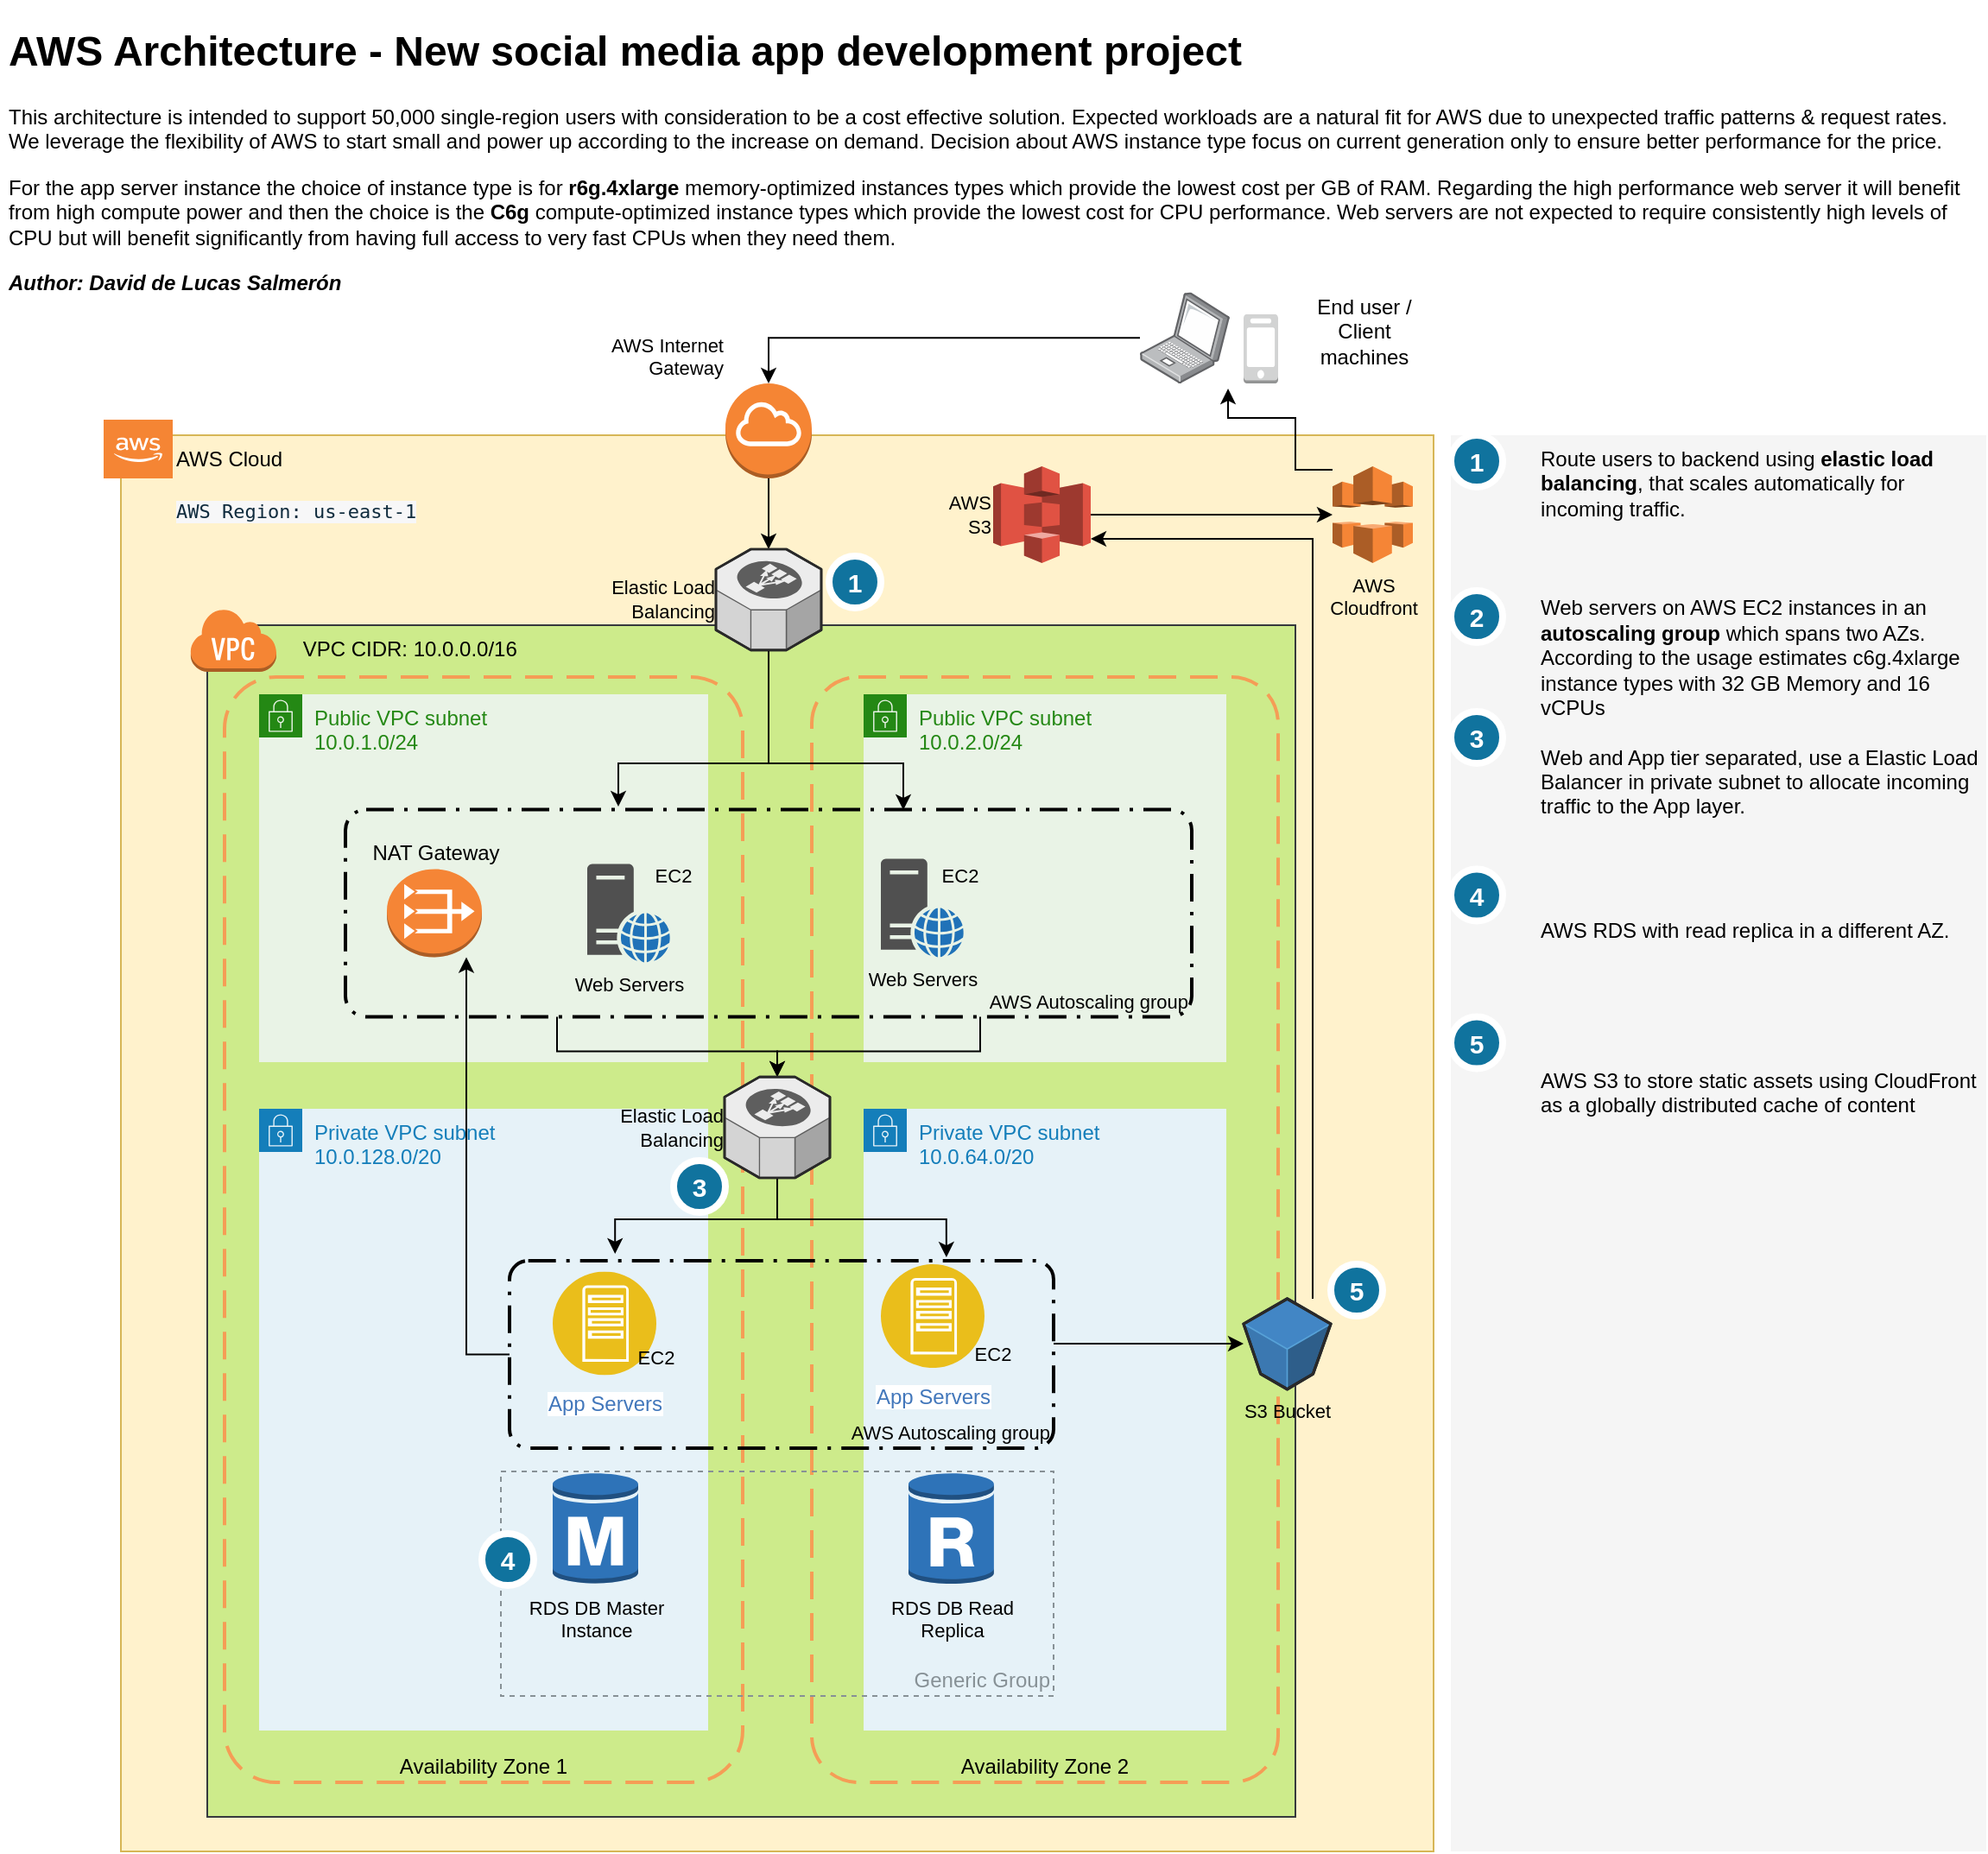 <mxfile version="13.2.2" type="device" pages="3"><diagram id="McDOz9W4WF2CEw2Dvn7D" name="Udacity_Diagram_1"><mxGraphModel dx="1369" dy="881" grid="1" gridSize="10" guides="1" tooltips="1" connect="1" arrows="1" fold="1" page="1" pageScale="1" pageWidth="1169" pageHeight="1654" math="0" shadow="0"><root><mxCell id="0"/><mxCell id="1" parent="0"/><mxCell id="A8CVMTYC7VUKGbAxHwlT-1" value="AWS Cloud" style="outlineConnect=0;html=1;whiteSpace=wrap;fontSize=12;fontStyle=0;shape=mxgraph.aws4.group;grIcon=mxgraph.aws4.group_aws_cloud;strokeColor=#d6b656;fillColor=#fff2cc;verticalAlign=top;align=left;spacingLeft=30;dashed=0;" parent="1" vertex="1"><mxGeometry x="80" y="252" width="760" height="820" as="geometry"/></mxCell><mxCell id="Zefzm6IZTxNrHJh86IX8-1" value="&amp;nbsp; &amp;nbsp; &amp;nbsp; &amp;nbsp;VPC CIDR: 10.0.0.0/16" style="outlineConnect=0;html=1;whiteSpace=wrap;fontSize=12;fontStyle=0;shape=mxgraph.aws4.group;grIcon=mxgraph.aws4.group_vpc;strokeColor=#36393d;fillColor=#cdeb8b;verticalAlign=top;align=left;spacingLeft=30;dashed=0;" parent="1" vertex="1"><mxGeometry x="130" y="362" width="630" height="690" as="geometry"/></mxCell><mxCell id="epzeTMdgVQG5rQEZ-vYI-1" value="Availability Zone 2" style="rounded=1;arcSize=10;dashed=1;strokeColor=#F59D56;fillColor=none;gradientColor=none;dashPattern=8 4;strokeWidth=2;fontColor=#000000;verticalAlign=bottom;align=center;" parent="1" vertex="1"><mxGeometry x="480" y="392" width="270" height="640" as="geometry"/></mxCell><mxCell id="NTdMYg6DqVKBEiWZkktg-1" value="Availability Zone 1" style="rounded=1;arcSize=10;dashed=1;strokeColor=#F59D56;fillColor=none;gradientColor=none;dashPattern=8 4;strokeWidth=2;fontColor=#000000;verticalAlign=bottom;align=center;" parent="1" vertex="1"><mxGeometry x="140" y="392" width="300" height="640" as="geometry"/></mxCell><mxCell id="cdprHV1nbsTUeTBSzKlD-3" value="Private VPC&amp;nbsp;subnet&lt;br&gt;10.0.64.0/20" style="points=[[0,0],[0.25,0],[0.5,0],[0.75,0],[1,0],[1,0.25],[1,0.5],[1,0.75],[1,1],[0.75,1],[0.5,1],[0.25,1],[0,1],[0,0.75],[0,0.5],[0,0.25]];outlineConnect=0;gradientColor=none;html=1;whiteSpace=wrap;fontSize=12;fontStyle=0;shape=mxgraph.aws4.group;grIcon=mxgraph.aws4.group_security_group;grStroke=0;strokeColor=#147EBA;fillColor=#E6F2F8;verticalAlign=top;align=left;spacingLeft=30;fontColor=#147EBA;dashed=0;" parent="1" vertex="1"><mxGeometry x="510" y="642" width="210" height="360" as="geometry"/></mxCell><mxCell id="cdprHV1nbsTUeTBSzKlD-2" value="Private VPC&amp;nbsp;subnet&lt;br&gt;10.0.128.0/20" style="points=[[0,0],[0.25,0],[0.5,0],[0.75,0],[1,0],[1,0.25],[1,0.5],[1,0.75],[1,1],[0.75,1],[0.5,1],[0.25,1],[0,1],[0,0.75],[0,0.5],[0,0.25]];outlineConnect=0;gradientColor=none;html=1;whiteSpace=wrap;fontSize=12;fontStyle=0;shape=mxgraph.aws4.group;grIcon=mxgraph.aws4.group_security_group;grStroke=0;strokeColor=#147EBA;fillColor=#E6F2F8;verticalAlign=top;align=left;spacingLeft=30;fontColor=#147EBA;dashed=0;" parent="1" vertex="1"><mxGeometry x="160" y="642" width="260" height="360" as="geometry"/></mxCell><mxCell id="XdWFsrcNW8t2DL02BhgS-1" style="edgeStyle=orthogonalEdgeStyle;rounded=0;orthogonalLoop=1;jettySize=auto;html=1;fontSize=11;" parent="1" source="gcy_pPSBwKrR6Ofx5eui-27" target="gcy_pPSBwKrR6Ofx5eui-3" edge="1"><mxGeometry relative="1" as="geometry"><Array as="points"><mxPoint x="650" y="778"/><mxPoint x="650" y="778"/></Array></mxGeometry></mxCell><mxCell id="gcy_pPSBwKrR6Ofx5eui-27" value="AWS Autoscaling group" style="rounded=1;arcSize=10;dashed=1;fillColor=none;gradientColor=none;dashPattern=8 3 1 3;strokeWidth=2;fontSize=11;labelPosition=center;verticalLabelPosition=middle;align=right;verticalAlign=bottom;" parent="1" vertex="1"><mxGeometry x="305" y="730" width="315" height="108.5" as="geometry"/></mxCell><mxCell id="cdprHV1nbsTUeTBSzKlD-1" value="Public VPC subnet &lt;br&gt;10.0.1.0/24" style="points=[[0,0],[0.25,0],[0.5,0],[0.75,0],[1,0],[1,0.25],[1,0.5],[1,0.75],[1,1],[0.75,1],[0.5,1],[0.25,1],[0,1],[0,0.75],[0,0.5],[0,0.25]];outlineConnect=0;gradientColor=none;html=1;whiteSpace=wrap;fontSize=12;fontStyle=0;shape=mxgraph.aws4.group;grIcon=mxgraph.aws4.group_security_group;grStroke=0;strokeColor=#248814;fillColor=#E9F3E6;verticalAlign=top;align=left;spacingLeft=30;fontColor=#248814;dashed=0;" parent="1" vertex="1"><mxGeometry x="160" y="402" width="260" height="213" as="geometry"/></mxCell><mxCell id="cdprHV1nbsTUeTBSzKlD-4" value="Public VPC subnet&lt;br&gt;10.0.2.0/24" style="points=[[0,0],[0.25,0],[0.5,0],[0.75,0],[1,0],[1,0.25],[1,0.5],[1,0.75],[1,1],[0.75,1],[0.5,1],[0.25,1],[0,1],[0,0.75],[0,0.5],[0,0.25]];outlineConnect=0;gradientColor=none;html=1;whiteSpace=wrap;fontSize=12;fontStyle=0;shape=mxgraph.aws4.group;grIcon=mxgraph.aws4.group_security_group;grStroke=0;strokeColor=#248814;fillColor=#E9F3E6;verticalAlign=top;align=left;spacingLeft=30;fontColor=#248814;dashed=0;" parent="1" vertex="1"><mxGeometry x="510" y="402" width="210" height="213" as="geometry"/></mxCell><mxCell id="gcy_pPSBwKrR6Ofx5eui-44" style="edgeStyle=orthogonalEdgeStyle;rounded=0;orthogonalLoop=1;jettySize=auto;html=1;exitX=0.25;exitY=1;exitDx=0;exitDy=0;fontSize=11;" parent="1" source="gcy_pPSBwKrR6Ofx5eui-17" target="gcy_pPSBwKrR6Ofx5eui-38" edge="1"><mxGeometry relative="1" as="geometry"/></mxCell><mxCell id="gcy_pPSBwKrR6Ofx5eui-45" style="edgeStyle=orthogonalEdgeStyle;rounded=0;orthogonalLoop=1;jettySize=auto;html=1;exitX=0.75;exitY=1;exitDx=0;exitDy=0;fontSize=11;" parent="1" source="gcy_pPSBwKrR6Ofx5eui-17" target="gcy_pPSBwKrR6Ofx5eui-38" edge="1"><mxGeometry relative="1" as="geometry"/></mxCell><mxCell id="gcy_pPSBwKrR6Ofx5eui-17" value="AWS Autoscaling group" style="rounded=1;arcSize=10;dashed=1;fillColor=none;gradientColor=none;dashPattern=8 3 1 3;strokeWidth=2;fontSize=11;labelPosition=center;verticalLabelPosition=middle;align=right;verticalAlign=bottom;" parent="1" vertex="1"><mxGeometry x="210" y="468.75" width="490" height="120" as="geometry"/></mxCell><mxCell id="Zefzm6IZTxNrHJh86IX8-6" value="" style="rounded=0;whiteSpace=wrap;html=1;align=left;fillColor=#f5f5f5;strokeColor=none;fontColor=#333333;" parent="1" vertex="1"><mxGeometry x="850" y="252" width="310" height="820" as="geometry"/></mxCell><mxCell id="Zefzm6IZTxNrHJh86IX8-4" value="&lt;h1&gt;AWS Architecture - New social media app development project&lt;/h1&gt;&lt;p&gt;This architecture is intended to support 50,000 single-region users with consideration to be a cost effective solution. Expected workloads are a natural fit for AWS due to unexpected traffic patterns &amp;amp; request rates. We leverage the flexibility of AWS to start small and power up according to the increase on demand. Decision about AWS instance type focus on current generation only to ensure better performance for the price.&lt;/p&gt;&lt;p&gt;For the app server instance the choice of instance type is for &lt;b&gt;r6g.4xlarge&lt;/b&gt; memory-optimized instances types which provide the lowest cost per GB of RAM. Regarding the high performance web server it will benefit from high compute power and then the choice is the &lt;b&gt;C6g&lt;/b&gt; compute-optimized instance types which provide the lowest cost for CPU performance. Web servers are not expected to require consistently high levels of CPU but will&amp;nbsp;benefit significantly from having full access to very fast CPUs when they need them.&lt;/p&gt;&lt;p&gt;&lt;b&gt;&lt;i&gt;Author: David de Lucas Salmerón&lt;/i&gt;&lt;/b&gt;&lt;br&gt;&lt;/p&gt;&lt;p&gt;&lt;br&gt;&lt;/p&gt;" style="text;html=1;strokeColor=none;fillColor=none;spacing=5;spacingTop=-20;whiteSpace=wrap;overflow=hidden;rounded=0;" parent="1" vertex="1"><mxGeometry x="10" y="10" width="1150" height="170" as="geometry"/></mxCell><mxCell id="Zefzm6IZTxNrHJh86IX8-5" value="Route users to backend using &lt;b&gt;elastic load balancing&lt;/b&gt;, that scales automatically for incoming traffic.&lt;b&gt;&amp;nbsp;&lt;/b&gt;&lt;br&gt;&lt;br&gt;&lt;br&gt;&lt;br&gt;Web servers on AWS EC2 instances in an &lt;b&gt;autoscaling group &lt;/b&gt;which spans two AZs. According to the usage estimates&amp;nbsp;c6g.4xlarge instance types with 32 GB Memory and 16 vCPUs&amp;nbsp;&lt;b&gt;&amp;nbsp;&lt;br&gt;&lt;br&gt;&lt;/b&gt;Web and App tier separated, use a Elastic Load Balancer in private subnet to allocate incoming traffic to the App layer.&lt;br&gt;&lt;br&gt;&lt;br&gt;&lt;br&gt;&lt;br&gt;AWS RDS with read replica in a different AZ.&amp;nbsp;&lt;br&gt;&lt;br&gt;&lt;br&gt;&lt;br&gt;&lt;br&gt;&lt;br&gt;AWS S3 to store static assets using CloudFront as a globally distributed cache of content" style="text;html=1;strokeColor=none;fillColor=none;align=left;verticalAlign=top;whiteSpace=wrap;rounded=0;" parent="1" vertex="1"><mxGeometry x="900" y="252" width="260" height="820" as="geometry"/></mxCell><mxCell id="Zefzm6IZTxNrHJh86IX8-8" value="1" style="shape=ellipse;perimeter=ellipsePerimeter;fontSize=15;fontStyle=1;shadow=0;strokeColor=#ffffff;fillColor=#10739E;strokeWidth=4;fontColor=#ffffff;align=center;verticalAlign=top;" parent="1" vertex="1"><mxGeometry x="850" y="252" width="30" height="30" as="geometry"/></mxCell><mxCell id="aLwPi27Mg2yZu76CmqRt-5" style="edgeStyle=orthogonalEdgeStyle;rounded=0;orthogonalLoop=1;jettySize=auto;html=1;entryX=0.5;entryY=0;entryDx=0;entryDy=0;entryPerimeter=0;fontSize=11;" parent="1" source="A8CVMTYC7VUKGbAxHwlT-3" target="aLwPi27Mg2yZu76CmqRt-4" edge="1"><mxGeometry relative="1" as="geometry"/></mxCell><mxCell id="A8CVMTYC7VUKGbAxHwlT-3" value="" style="points=[];aspect=fixed;html=1;align=center;shadow=0;dashed=0;image;image=img/lib/allied_telesis/computer_and_terminals/Laptop.svg;" parent="1" vertex="1"><mxGeometry x="670" y="169.26" width="52" height="52.74" as="geometry"/></mxCell><mxCell id="A8CVMTYC7VUKGbAxHwlT-4" value="" style="outlineConnect=0;dashed=0;verticalLabelPosition=bottom;verticalAlign=top;align=center;html=1;shape=mxgraph.aws3.mobile_client;fillColor=#D2D3D3;gradientColor=none;" parent="1" vertex="1"><mxGeometry x="730" y="182" width="20" height="40" as="geometry"/></mxCell><mxCell id="A8CVMTYC7VUKGbAxHwlT-5" value="End user / Client machines" style="text;html=1;strokeColor=none;fillColor=none;align=center;verticalAlign=middle;whiteSpace=wrap;rounded=0;" parent="1" vertex="1"><mxGeometry x="760" y="182" width="80" height="20" as="geometry"/></mxCell><mxCell id="A8CVMTYC7VUKGbAxHwlT-6" value="&lt;span style=&quot;color: rgb(15 , 43 , 61) ; font-family: monospace , monospace ; font-size: 11px ; font-style: normal ; font-weight: 400 ; letter-spacing: normal ; text-align: left ; text-indent: 0px ; text-transform: none ; word-spacing: 0px ; background-color: rgb(247 , 247 , 248) ; display: inline ; float: none&quot;&gt;AWS Region: us-east-1&lt;/span&gt;" style="text;whiteSpace=wrap;html=1;fontSize=11;" parent="1" vertex="1"><mxGeometry x="110" y="283" width="149" height="30" as="geometry"/></mxCell><mxCell id="D_G-WNIXZ3G-uMVslzD8-1" value="" style="outlineConnect=0;dashed=0;verticalLabelPosition=bottom;verticalAlign=top;align=center;html=1;shape=mxgraph.aws3.cloud_2;fillColor=#F58534;gradientColor=none;fontColor=#000000;" parent="1" vertex="1"><mxGeometry x="70" y="243" width="40" height="34" as="geometry"/></mxCell><mxCell id="MadBaoG2AKypC6suMUVm-1" value="" style="outlineConnect=0;dashed=0;verticalLabelPosition=bottom;verticalAlign=top;align=center;html=1;shape=mxgraph.aws3.virtual_private_cloud;fillColor=#F58534;gradientColor=none;" parent="1" vertex="1"><mxGeometry x="120" y="352" width="50" height="37" as="geometry"/></mxCell><mxCell id="aLwPi27Mg2yZu76CmqRt-1" value="NAT Gateway" style="outlineConnect=0;dashed=0;verticalLabelPosition=top;verticalAlign=bottom;align=center;html=1;shape=mxgraph.aws3.vpc_nat_gateway;fillColor=#F58536;gradientColor=none;labelPosition=center;" parent="1" vertex="1"><mxGeometry x="234" y="503.25" width="55" height="51" as="geometry"/></mxCell><mxCell id="gcy_pPSBwKrR6Ofx5eui-37" style="edgeStyle=orthogonalEdgeStyle;rounded=0;orthogonalLoop=1;jettySize=auto;html=1;fontSize=11;" parent="1" source="aLwPi27Mg2yZu76CmqRt-4" target="gcy_pPSBwKrR6Ofx5eui-33" edge="1"><mxGeometry relative="1" as="geometry"/></mxCell><mxCell id="aLwPi27Mg2yZu76CmqRt-4" value="AWS Internet &lt;br&gt;Gateway" style="outlineConnect=0;dashed=0;verticalLabelPosition=top;verticalAlign=bottom;align=right;html=1;shape=mxgraph.aws3.internet_gateway;fillColor=#F58534;gradientColor=none;fontSize=11;labelPosition=left;" parent="1" vertex="1"><mxGeometry x="430" y="222" width="50" height="55" as="geometry"/></mxCell><mxCell id="gcy_pPSBwKrR6Ofx5eui-7" style="edgeStyle=orthogonalEdgeStyle;rounded=0;orthogonalLoop=1;jettySize=auto;html=1;fontSize=11;entryX=0.981;entryY=1.057;entryDx=0;entryDy=0;entryPerimeter=0;" parent="1" source="gcy_pPSBwKrR6Ofx5eui-1" target="A8CVMTYC7VUKGbAxHwlT-3" edge="1"><mxGeometry relative="1" as="geometry"><mxPoint x="720" y="232" as="targetPoint"/><Array as="points"><mxPoint x="760" y="272"/><mxPoint x="760" y="242"/><mxPoint x="721" y="242"/></Array></mxGeometry></mxCell><mxCell id="gcy_pPSBwKrR6Ofx5eui-1" value="AWS &lt;br&gt;Cloudfront" style="outlineConnect=0;dashed=0;verticalLabelPosition=bottom;verticalAlign=top;align=center;html=1;shape=mxgraph.aws3.cloudfront;fillColor=#F58536;gradientColor=none;fontSize=11;labelPosition=center;" parent="1" vertex="1"><mxGeometry x="781.5" y="270" width="46.5" height="56" as="geometry"/></mxCell><mxCell id="gcy_pPSBwKrR6Ofx5eui-6" style="edgeStyle=orthogonalEdgeStyle;rounded=0;orthogonalLoop=1;jettySize=auto;html=1;fontSize=11;" parent="1" source="gcy_pPSBwKrR6Ofx5eui-2" target="gcy_pPSBwKrR6Ofx5eui-1" edge="1"><mxGeometry relative="1" as="geometry"/></mxCell><mxCell id="gcy_pPSBwKrR6Ofx5eui-2" value="AWS &lt;br&gt;S3" style="outlineConnect=0;dashed=0;verticalLabelPosition=middle;verticalAlign=middle;align=right;html=1;shape=mxgraph.aws3.s3;fillColor=#E05243;gradientColor=none;fontSize=11;labelPosition=left;" parent="1" vertex="1"><mxGeometry x="585" y="270" width="56.5" height="56" as="geometry"/></mxCell><mxCell id="gcy_pPSBwKrR6Ofx5eui-4" style="edgeStyle=orthogonalEdgeStyle;rounded=0;orthogonalLoop=1;jettySize=auto;html=1;fontSize=11;" parent="1" source="gcy_pPSBwKrR6Ofx5eui-3" target="gcy_pPSBwKrR6Ofx5eui-2" edge="1"><mxGeometry relative="1" as="geometry"><Array as="points"><mxPoint x="770" y="312"/></Array></mxGeometry></mxCell><mxCell id="gcy_pPSBwKrR6Ofx5eui-3" value="S3 Bucket" style="verticalLabelPosition=bottom;html=1;verticalAlign=top;strokeWidth=1;align=center;outlineConnect=0;dashed=0;outlineConnect=0;shape=mxgraph.aws3d.s3Bucket;fillColor=#4286c5;strokeColor=#57A2D8;aspect=fixed;fontSize=11;" parent="1" vertex="1"><mxGeometry x="730" y="752" width="50.5" height="52.39" as="geometry"/></mxCell><mxCell id="gcy_pPSBwKrR6Ofx5eui-15" value="Web Servers" style="pointerEvents=1;shadow=0;dashed=0;html=1;strokeColor=none;fillColor=#505050;labelPosition=center;verticalLabelPosition=bottom;verticalAlign=top;outlineConnect=0;align=center;shape=mxgraph.office.servers.web_server_blue;fontSize=11;" parent="1" vertex="1"><mxGeometry x="350" y="500.25" width="48" height="57" as="geometry"/></mxCell><mxCell id="gcy_pPSBwKrR6Ofx5eui-16" value="Web Servers" style="pointerEvents=1;shadow=0;dashed=0;html=1;strokeColor=none;fillColor=#505050;labelPosition=center;verticalLabelPosition=bottom;verticalAlign=top;outlineConnect=0;align=center;shape=mxgraph.office.servers.web_server_blue;fontSize=11;" parent="1" vertex="1"><mxGeometry x="520" y="497.25" width="48" height="57" as="geometry"/></mxCell><mxCell id="gcy_pPSBwKrR6Ofx5eui-22" value="App Servers" style="aspect=fixed;perimeter=ellipsePerimeter;html=1;align=center;shadow=0;dashed=0;fontColor=#4277BB;labelBackgroundColor=#ffffff;fontSize=12;spacingTop=3;image;image=img/lib/ibm/applications/app_server.svg;" parent="1" vertex="1"><mxGeometry x="330" y="736.25" width="60" height="60" as="geometry"/></mxCell><mxCell id="gcy_pPSBwKrR6Ofx5eui-25" value="EC2" style="text;html=1;strokeColor=none;fillColor=none;align=center;verticalAlign=middle;whiteSpace=wrap;rounded=0;fontSize=11;" parent="1" vertex="1"><mxGeometry x="545.5" y="497.25" width="40" height="20" as="geometry"/></mxCell><mxCell id="gcy_pPSBwKrR6Ofx5eui-26" value="App Servers" style="aspect=fixed;perimeter=ellipsePerimeter;html=1;align=center;shadow=0;dashed=0;fontColor=#4277BB;labelBackgroundColor=#ffffff;fontSize=12;spacingTop=3;image;image=img/lib/ibm/applications/app_server.svg;" parent="1" vertex="1"><mxGeometry x="520" y="732" width="60" height="60" as="geometry"/></mxCell><mxCell id="gcy_pPSBwKrR6Ofx5eui-29" value="RDS DB Master &lt;br&gt;Instance" style="outlineConnect=0;dashed=0;verticalLabelPosition=bottom;verticalAlign=top;align=center;html=1;shape=mxgraph.aws3.rds_db_instance;fillColor=#2E73B8;gradientColor=none;fontSize=11;" parent="1" vertex="1"><mxGeometry x="330" y="852" width="49.5" height="66" as="geometry"/></mxCell><mxCell id="gcy_pPSBwKrR6Ofx5eui-31" value="RDS DB Read &lt;br&gt;Replica" style="outlineConnect=0;dashed=0;verticalLabelPosition=bottom;verticalAlign=top;align=center;html=1;shape=mxgraph.aws3.rds_db_instance_read_replica;fillColor=#2E73B8;gradientColor=none;fontSize=11;" parent="1" vertex="1"><mxGeometry x="536" y="852" width="49.5" height="66" as="geometry"/></mxCell><mxCell id="gcy_pPSBwKrR6Ofx5eui-32" value="Generic Group" style="outlineConnect=0;gradientColor=none;html=1;whiteSpace=wrap;fontSize=12;fontStyle=0;strokeColor=#879196;fillColor=none;verticalAlign=bottom;align=right;fontColor=#879196;dashed=1;spacingTop=3;labelPosition=center;verticalLabelPosition=middle;" parent="1" vertex="1"><mxGeometry x="300" y="852" width="320" height="130" as="geometry"/></mxCell><mxCell id="gcy_pPSBwKrR6Ofx5eui-34" style="edgeStyle=orthogonalEdgeStyle;rounded=0;orthogonalLoop=1;jettySize=auto;html=1;fontSize=11;" parent="1" source="gcy_pPSBwKrR6Ofx5eui-33" edge="1"><mxGeometry relative="1" as="geometry"><mxPoint x="368" y="467" as="targetPoint"/><Array as="points"><mxPoint x="455" y="442"/><mxPoint x="368" y="442"/><mxPoint x="368" y="467"/></Array></mxGeometry></mxCell><mxCell id="gcy_pPSBwKrR6Ofx5eui-36" style="edgeStyle=orthogonalEdgeStyle;rounded=0;orthogonalLoop=1;jettySize=auto;html=1;fontSize=11;" parent="1" source="gcy_pPSBwKrR6Ofx5eui-33" edge="1"><mxGeometry relative="1" as="geometry"><mxPoint x="533" y="469" as="targetPoint"/><Array as="points"><mxPoint x="455" y="442"/><mxPoint x="533" y="442"/><mxPoint x="533" y="469"/></Array></mxGeometry></mxCell><mxCell id="gcy_pPSBwKrR6Ofx5eui-33" value="Elastic Load&lt;br&gt;Balancing" style="verticalLabelPosition=middle;html=1;verticalAlign=middle;strokeWidth=1;align=right;outlineConnect=0;dashed=0;outlineConnect=0;shape=mxgraph.aws3d.elasticLoadBalancing;fillColor=#ECECEC;strokeColor=#5E5E5E;aspect=fixed;fontSize=11;labelPosition=left;" parent="1" vertex="1"><mxGeometry x="424.5" y="318" width="61" height="58.46" as="geometry"/></mxCell><mxCell id="gcy_pPSBwKrR6Ofx5eui-41" style="edgeStyle=orthogonalEdgeStyle;rounded=0;orthogonalLoop=1;jettySize=auto;html=1;entryX=0.194;entryY=-0.037;entryDx=0;entryDy=0;entryPerimeter=0;fontSize=11;" parent="1" source="gcy_pPSBwKrR6Ofx5eui-38" target="gcy_pPSBwKrR6Ofx5eui-27" edge="1"><mxGeometry relative="1" as="geometry"/></mxCell><mxCell id="gcy_pPSBwKrR6Ofx5eui-43" style="edgeStyle=orthogonalEdgeStyle;rounded=0;orthogonalLoop=1;jettySize=auto;html=1;entryX=0.803;entryY=-0.018;entryDx=0;entryDy=0;entryPerimeter=0;fontSize=11;" parent="1" source="gcy_pPSBwKrR6Ofx5eui-38" target="gcy_pPSBwKrR6Ofx5eui-27" edge="1"><mxGeometry relative="1" as="geometry"/></mxCell><mxCell id="gcy_pPSBwKrR6Ofx5eui-38" value="Elastic Load&lt;br&gt;Balancing" style="verticalLabelPosition=middle;html=1;verticalAlign=middle;strokeWidth=1;align=right;outlineConnect=0;dashed=0;outlineConnect=0;shape=mxgraph.aws3d.elasticLoadBalancing;fillColor=#ECECEC;strokeColor=#5E5E5E;aspect=fixed;fontSize=11;labelPosition=left;" parent="1" vertex="1"><mxGeometry x="429.5" y="623.54" width="61" height="58.46" as="geometry"/></mxCell><mxCell id="ynIK8ZYILAGawrS-oB-u-1" style="edgeStyle=orthogonalEdgeStyle;rounded=0;orthogonalLoop=1;jettySize=auto;html=1;fontSize=11;" parent="1" source="gcy_pPSBwKrR6Ofx5eui-27" target="aLwPi27Mg2yZu76CmqRt-1" edge="1"><mxGeometry relative="1" as="geometry"><Array as="points"><mxPoint x="280" y="784"/></Array></mxGeometry></mxCell><mxCell id="XdWFsrcNW8t2DL02BhgS-2" value="1" style="shape=ellipse;perimeter=ellipsePerimeter;fontSize=15;fontStyle=1;shadow=0;strokeColor=#ffffff;fillColor=#10739E;strokeWidth=4;fontColor=#ffffff;align=center;verticalAlign=top;" parent="1" vertex="1"><mxGeometry x="490" y="322" width="30" height="30" as="geometry"/></mxCell><mxCell id="XdWFsrcNW8t2DL02BhgS-3" value="2" style="shape=ellipse;perimeter=ellipsePerimeter;fontSize=15;fontStyle=1;shadow=0;strokeColor=#ffffff;fillColor=#10739E;strokeWidth=4;fontColor=#ffffff;align=center;verticalAlign=top;" parent="1" vertex="1"><mxGeometry x="850" y="342" width="30" height="30" as="geometry"/></mxCell><mxCell id="XdWFsrcNW8t2DL02BhgS-4" value="3" style="shape=ellipse;perimeter=ellipsePerimeter;fontSize=15;fontStyle=1;shadow=0;strokeColor=#ffffff;fillColor=#10739E;strokeWidth=4;fontColor=#ffffff;align=center;verticalAlign=top;" parent="1" vertex="1"><mxGeometry x="850" y="412" width="30" height="30" as="geometry"/></mxCell><mxCell id="XdWFsrcNW8t2DL02BhgS-5" value="3" style="shape=ellipse;perimeter=ellipsePerimeter;fontSize=15;fontStyle=1;shadow=0;strokeColor=#ffffff;fillColor=#10739E;strokeWidth=4;fontColor=#ffffff;align=center;verticalAlign=top;" parent="1" vertex="1"><mxGeometry x="400" y="672" width="30" height="30" as="geometry"/></mxCell><mxCell id="XdWFsrcNW8t2DL02BhgS-6" value="4" style="shape=ellipse;perimeter=ellipsePerimeter;fontSize=15;fontStyle=1;shadow=0;strokeColor=#ffffff;fillColor=#10739E;strokeWidth=4;fontColor=#ffffff;align=center;verticalAlign=top;" parent="1" vertex="1"><mxGeometry x="850" y="503.25" width="30" height="30" as="geometry"/></mxCell><mxCell id="XdWFsrcNW8t2DL02BhgS-7" value="4" style="shape=ellipse;perimeter=ellipsePerimeter;fontSize=15;fontStyle=1;shadow=0;strokeColor=#ffffff;fillColor=#10739E;strokeWidth=4;fontColor=#ffffff;align=center;verticalAlign=top;" parent="1" vertex="1"><mxGeometry x="289" y="888" width="30" height="30" as="geometry"/></mxCell><mxCell id="XdWFsrcNW8t2DL02BhgS-8" value="5" style="shape=ellipse;perimeter=ellipsePerimeter;fontSize=15;fontStyle=1;shadow=0;strokeColor=#ffffff;fillColor=#10739E;strokeWidth=4;fontColor=#ffffff;align=center;verticalAlign=top;" parent="1" vertex="1"><mxGeometry x="850" y="588.75" width="30" height="30" as="geometry"/></mxCell><mxCell id="XdWFsrcNW8t2DL02BhgS-9" value="5" style="shape=ellipse;perimeter=ellipsePerimeter;fontSize=15;fontStyle=1;shadow=0;strokeColor=#ffffff;fillColor=#10739E;strokeWidth=4;fontColor=#ffffff;align=center;verticalAlign=top;" parent="1" vertex="1"><mxGeometry x="780.5" y="732" width="30" height="30" as="geometry"/></mxCell><mxCell id="ExrZB-nBfFgmghQm9sTf-1" value="EC2" style="text;html=1;strokeColor=none;fillColor=none;align=center;verticalAlign=middle;whiteSpace=wrap;rounded=0;fontSize=11;" parent="1" vertex="1"><mxGeometry x="379.5" y="497.25" width="40" height="20" as="geometry"/></mxCell><mxCell id="ExrZB-nBfFgmghQm9sTf-2" value="EC2" style="text;html=1;strokeColor=none;fillColor=none;align=center;verticalAlign=middle;whiteSpace=wrap;rounded=0;fontSize=11;" parent="1" vertex="1"><mxGeometry x="370" y="776.25" width="40" height="20" as="geometry"/></mxCell><mxCell id="ExrZB-nBfFgmghQm9sTf-3" value="EC2" style="text;html=1;strokeColor=none;fillColor=none;align=center;verticalAlign=middle;whiteSpace=wrap;rounded=0;fontSize=11;" parent="1" vertex="1"><mxGeometry x="565" y="774.25" width="40" height="20" as="geometry"/></mxCell></root></mxGraphModel></diagram><diagram id="nQnesSA6oey1kJ69yFrk" name="Udacity_Diagram_2"><mxGraphModel dx="1369" dy="881" grid="1" gridSize="10" guides="1" tooltips="1" connect="1" arrows="1" fold="1" page="1" pageScale="1" pageWidth="1169" pageHeight="1654" math="0" shadow="0"><root><mxCell id="MS3JmOIlFFnwcPeQPY54-0"/><mxCell id="MS3JmOIlFFnwcPeQPY54-1" parent="MS3JmOIlFFnwcPeQPY54-0"/><mxCell id="J0IMxH-PTaKo9PrYH7xX-0" value="AWS Cloud" style="outlineConnect=0;gradientColor=none;html=1;whiteSpace=wrap;fontSize=12;fontStyle=0;shape=mxgraph.aws4.group;grIcon=mxgraph.aws4.group_aws_cloud;strokeColor=#AAB7B8;fillColor=none;verticalAlign=top;align=left;spacingLeft=30;fontColor=#AAB7B8;dashed=0;" parent="MS3JmOIlFFnwcPeQPY54-1" vertex="1"><mxGeometry x="80" y="210" width="760" height="450" as="geometry"/></mxCell><mxCell id="J0IMxH-PTaKo9PrYH7xX-13" value="" style="rounded=0;whiteSpace=wrap;html=1;align=left;fillColor=#f5f5f5;strokeColor=none;fontColor=#333333;" parent="MS3JmOIlFFnwcPeQPY54-1" vertex="1"><mxGeometry x="850" y="210" width="310" height="450" as="geometry"/></mxCell><mxCell id="J0IMxH-PTaKo9PrYH7xX-14" value="&lt;h1&gt;AWS SERVERLESS Architecture - New app development project&lt;/h1&gt;&lt;p&gt;&lt;br&gt;&lt;/p&gt;&lt;p&gt;&lt;b&gt;&lt;i&gt;Author: David de Lucas Salmerón&lt;/i&gt;&lt;/b&gt;&lt;br&gt;&lt;/p&gt;&lt;p&gt;&lt;br&gt;&lt;/p&gt;" style="text;html=1;strokeColor=none;fillColor=none;spacing=5;spacingTop=-20;whiteSpace=wrap;overflow=hidden;rounded=0;" parent="MS3JmOIlFFnwcPeQPY54-1" vertex="1"><mxGeometry x="10" y="10" width="1150" height="150" as="geometry"/></mxCell><mxCell id="J0IMxH-PTaKo9PrYH7xX-15" value="Route 53 to let users discover the service points, with built in routing policies to route users based on latency or geography&lt;br&gt;&lt;br&gt;&lt;br&gt;&lt;br&gt;Store assets (static files such as html, js, css) in S3 and globally distributed cache for content with AWS CloudFront&lt;br&gt;&lt;br&gt;&lt;br&gt;&lt;br&gt;Authorization is done with AWS Cognito&lt;br&gt;&lt;br&gt;&lt;br&gt;&lt;br&gt;&lt;span&gt;Amazon API Gateway requests functions&lt;/span&gt;&lt;br&gt;&lt;div&gt;that performs additional&amp;nbsp;&lt;span&gt;logic&amp;nbsp;&lt;br&gt;&lt;/span&gt;&lt;/div&gt;&lt;div&gt;&lt;span&gt;&lt;br&gt;&lt;/span&gt;&lt;/div&gt;&lt;div&gt;&lt;span&gt;&lt;br&gt;&lt;/span&gt;&lt;/div&gt;&lt;div&gt;&lt;span&gt;CloudFront set up before the API gateway and S3 to effectively reduce backend latency with Caching.&lt;br&gt;&lt;/span&gt;&lt;/div&gt;&lt;div&gt;&lt;span&gt;&lt;br&gt;&lt;/span&gt;&lt;/div&gt;&lt;div&gt;&lt;span&gt;&lt;br&gt;&lt;/span&gt;&lt;/div&gt;&lt;div&gt;&lt;span&gt;AWS Cognito manage authentication flow&amp;nbsp;&lt;br&gt;&lt;/span&gt;&lt;/div&gt;to help federate Social and Enterprise identity&lt;br&gt;&lt;br&gt;&lt;br&gt;Dynamo DB for Persistent Storage" style="text;html=1;strokeColor=none;fillColor=none;align=left;verticalAlign=top;whiteSpace=wrap;rounded=0;" parent="MS3JmOIlFFnwcPeQPY54-1" vertex="1"><mxGeometry x="900" y="210" width="260" height="450" as="geometry"/></mxCell><mxCell id="J0IMxH-PTaKo9PrYH7xX-16" value="1" style="shape=ellipse;perimeter=ellipsePerimeter;fontSize=15;fontStyle=1;shadow=0;strokeColor=#ffffff;fillColor=#10739E;strokeWidth=4;fontColor=#ffffff;align=center;verticalAlign=top;" parent="MS3JmOIlFFnwcPeQPY54-1" vertex="1"><mxGeometry x="850" y="210" width="30" height="30" as="geometry"/></mxCell><mxCell id="J0IMxH-PTaKo9PrYH7xX-17" style="edgeStyle=orthogonalEdgeStyle;rounded=0;orthogonalLoop=1;jettySize=auto;html=1;fontSize=11;entryX=0.5;entryY=0;entryDx=0;entryDy=0;entryPerimeter=0;" parent="MS3JmOIlFFnwcPeQPY54-1" source="J0IMxH-PTaKo9PrYH7xX-18" target="J0IMxH-PTaKo9PrYH7xX-28" edge="1"><mxGeometry relative="1" as="geometry"><mxPoint x="451.63" y="183.5" as="targetPoint"/><Array as="points"><mxPoint x="493" y="160"/></Array></mxGeometry></mxCell><mxCell id="Ju8I5xIxGwfWWcK1wYiG-7" style="edgeStyle=orthogonalEdgeStyle;rounded=0;orthogonalLoop=1;jettySize=auto;html=1;entryX=0.5;entryY=0;entryDx=0;entryDy=0;entryPerimeter=0;" edge="1" parent="MS3JmOIlFFnwcPeQPY54-1" source="J0IMxH-PTaKo9PrYH7xX-18" target="J0IMxH-PTaKo9PrYH7xX-56"><mxGeometry relative="1" as="geometry"/></mxCell><mxCell id="J0IMxH-PTaKo9PrYH7xX-18" value="" style="points=[];aspect=fixed;html=1;align=center;shadow=0;dashed=0;image;image=img/lib/allied_telesis/computer_and_terminals/Laptop.svg;" parent="MS3JmOIlFFnwcPeQPY54-1" vertex="1"><mxGeometry x="670" y="127.26" width="52" height="52.74" as="geometry"/></mxCell><mxCell id="J0IMxH-PTaKo9PrYH7xX-19" value="" style="outlineConnect=0;dashed=0;verticalLabelPosition=bottom;verticalAlign=top;align=center;html=1;shape=mxgraph.aws3.mobile_client;fillColor=#D2D3D3;gradientColor=none;" parent="MS3JmOIlFFnwcPeQPY54-1" vertex="1"><mxGeometry x="730" y="140" width="20" height="40" as="geometry"/></mxCell><mxCell id="J0IMxH-PTaKo9PrYH7xX-20" value="End user / Client machines" style="text;html=1;strokeColor=none;fillColor=none;align=center;verticalAlign=middle;whiteSpace=wrap;rounded=0;" parent="MS3JmOIlFFnwcPeQPY54-1" vertex="1"><mxGeometry x="760" y="140" width="80" height="20" as="geometry"/></mxCell><mxCell id="J0IMxH-PTaKo9PrYH7xX-22" value="" style="outlineConnect=0;dashed=0;verticalLabelPosition=bottom;verticalAlign=top;align=center;html=1;shape=mxgraph.aws3.cloud_2;fillColor=#F58534;gradientColor=none;fontColor=#000000;" parent="MS3JmOIlFFnwcPeQPY54-1" vertex="1"><mxGeometry x="70" y="201" width="40" height="34" as="geometry"/></mxCell><mxCell id="Ju8I5xIxGwfWWcK1wYiG-9" style="edgeStyle=orthogonalEdgeStyle;rounded=0;orthogonalLoop=1;jettySize=auto;html=1;" edge="1" parent="MS3JmOIlFFnwcPeQPY54-1" source="J0IMxH-PTaKo9PrYH7xX-28" target="J0IMxH-PTaKo9PrYH7xX-66"><mxGeometry relative="1" as="geometry"/></mxCell><mxCell id="Ju8I5xIxGwfWWcK1wYiG-10" style="edgeStyle=orthogonalEdgeStyle;rounded=0;orthogonalLoop=1;jettySize=auto;html=1;entryX=0.5;entryY=0;entryDx=0;entryDy=0;entryPerimeter=0;" edge="1" parent="MS3JmOIlFFnwcPeQPY54-1" source="J0IMxH-PTaKo9PrYH7xX-28" target="J0IMxH-PTaKo9PrYH7xX-30"><mxGeometry relative="1" as="geometry"/></mxCell><mxCell id="J0IMxH-PTaKo9PrYH7xX-28" value="AWS &lt;br&gt;Cloudfront" style="outlineConnect=0;dashed=0;verticalLabelPosition=bottom;verticalAlign=top;align=center;html=1;shape=mxgraph.aws3.cloudfront;fillColor=#F58536;gradientColor=none;fontSize=11;labelPosition=center;" parent="MS3JmOIlFFnwcPeQPY54-1" vertex="1"><mxGeometry x="469.88" y="235" width="46.5" height="56" as="geometry"/></mxCell><mxCell id="J0IMxH-PTaKo9PrYH7xX-30" value="AWS &lt;br&gt;S3" style="outlineConnect=0;dashed=0;verticalLabelPosition=middle;verticalAlign=middle;align=right;html=1;shape=mxgraph.aws3.s3;fillColor=#E05243;gradientColor=none;fontSize=11;labelPosition=left;" parent="MS3JmOIlFFnwcPeQPY54-1" vertex="1"><mxGeometry x="683.5" y="280" width="56.5" height="56" as="geometry"/></mxCell><mxCell id="J0IMxH-PTaKo9PrYH7xX-31" style="edgeStyle=orthogonalEdgeStyle;rounded=0;orthogonalLoop=1;jettySize=auto;html=1;fontSize=11;entryX=0.5;entryY=1;entryDx=0;entryDy=0;entryPerimeter=0;" parent="MS3JmOIlFFnwcPeQPY54-1" source="J0IMxH-PTaKo9PrYH7xX-32" target="J0IMxH-PTaKo9PrYH7xX-30" edge="1"><mxGeometry relative="1" as="geometry"><Array as="points"><mxPoint x="712" y="573"/></Array></mxGeometry></mxCell><mxCell id="J0IMxH-PTaKo9PrYH7xX-32" value="S3 Bucket" style="verticalLabelPosition=bottom;html=1;verticalAlign=top;strokeWidth=1;align=center;outlineConnect=0;dashed=0;outlineConnect=0;shape=mxgraph.aws3d.s3Bucket;fillColor=#4286c5;strokeColor=#57A2D8;aspect=fixed;fontSize=11;" parent="MS3JmOIlFFnwcPeQPY54-1" vertex="1"><mxGeometry x="630" y="546.38" width="70" height="72.62" as="geometry"/></mxCell><mxCell id="J0IMxH-PTaKo9PrYH7xX-49" value="2" style="shape=ellipse;perimeter=ellipsePerimeter;fontSize=15;fontStyle=1;shadow=0;strokeColor=#ffffff;fillColor=#10739E;strokeWidth=4;fontColor=#ffffff;align=center;verticalAlign=top;" parent="MS3JmOIlFFnwcPeQPY54-1" vertex="1"><mxGeometry x="850" y="300" width="30" height="30" as="geometry"/></mxCell><mxCell id="J0IMxH-PTaKo9PrYH7xX-50" value="3" style="shape=ellipse;perimeter=ellipsePerimeter;fontSize=15;fontStyle=1;shadow=0;strokeColor=#ffffff;fillColor=#10739E;strokeWidth=4;fontColor=#ffffff;align=center;verticalAlign=top;" parent="MS3JmOIlFFnwcPeQPY54-1" vertex="1"><mxGeometry x="850" y="360" width="30" height="30" as="geometry"/></mxCell><mxCell id="J0IMxH-PTaKo9PrYH7xX-52" value="4" style="shape=ellipse;perimeter=ellipsePerimeter;fontSize=15;fontStyle=1;shadow=0;strokeColor=#ffffff;fillColor=#10739E;strokeWidth=4;fontColor=#ffffff;align=center;verticalAlign=top;" parent="MS3JmOIlFFnwcPeQPY54-1" vertex="1"><mxGeometry x="850" y="426.63" width="30" height="30" as="geometry"/></mxCell><mxCell id="J0IMxH-PTaKo9PrYH7xX-56" value="Route 53" style="outlineConnect=0;dashed=0;verticalLabelPosition=bottom;verticalAlign=top;align=center;html=1;shape=mxgraph.aws3.route_53;fillColor=#F58536;gradientColor=none;" parent="MS3JmOIlFFnwcPeQPY54-1" vertex="1"><mxGeometry x="259.5" y="176" width="45.5" height="64" as="geometry"/></mxCell><mxCell id="J0IMxH-PTaKo9PrYH7xX-63" value="AWS Cognito" style="outlineConnect=0;dashed=0;verticalLabelPosition=bottom;verticalAlign=top;align=center;html=1;shape=mxgraph.aws3.cognito;fillColor=#AD688B;gradientColor=none;" parent="MS3JmOIlFFnwcPeQPY54-1" vertex="1"><mxGeometry x="769" y="183" width="62" height="70" as="geometry"/></mxCell><mxCell id="R8SUF5VrKBXCAWFgWigH-5" style="edgeStyle=orthogonalEdgeStyle;rounded=0;orthogonalLoop=1;jettySize=auto;html=1;entryX=1;entryY=0.5;entryDx=0;entryDy=0;entryPerimeter=0;" edge="1" parent="MS3JmOIlFFnwcPeQPY54-1" source="J0IMxH-PTaKo9PrYH7xX-64" target="J0IMxH-PTaKo9PrYH7xX-67"><mxGeometry relative="1" as="geometry"><Array as="points"><mxPoint x="510" y="442"/><mxPoint x="510" y="579"/></Array></mxGeometry></mxCell><mxCell id="Ju8I5xIxGwfWWcK1wYiG-5" style="edgeStyle=orthogonalEdgeStyle;rounded=0;orthogonalLoop=1;jettySize=auto;html=1;exitX=1;exitY=0.5;exitDx=0;exitDy=0;exitPerimeter=0;" edge="1" parent="MS3JmOIlFFnwcPeQPY54-1" source="J0IMxH-PTaKo9PrYH7xX-64" target="J0IMxH-PTaKo9PrYH7xX-32"><mxGeometry relative="1" as="geometry"/></mxCell><mxCell id="J0IMxH-PTaKo9PrYH7xX-64" value="App API &lt;br&gt;Lambda function" style="outlineConnect=0;dashed=0;verticalLabelPosition=bottom;verticalAlign=top;align=center;html=1;shape=mxgraph.aws3.lambda_function;fillColor=#F58534;gradientColor=none;" parent="MS3JmOIlFFnwcPeQPY54-1" vertex="1"><mxGeometry x="536" y="410" width="69.5" height="63.25" as="geometry"/></mxCell><mxCell id="Ju8I5xIxGwfWWcK1wYiG-3" style="edgeStyle=orthogonalEdgeStyle;rounded=0;orthogonalLoop=1;jettySize=auto;html=1;" edge="1" parent="MS3JmOIlFFnwcPeQPY54-1" source="J0IMxH-PTaKo9PrYH7xX-66" target="J0IMxH-PTaKo9PrYH7xX-64"><mxGeometry relative="1" as="geometry"/></mxCell><mxCell id="Ju8I5xIxGwfWWcK1wYiG-4" style="edgeStyle=orthogonalEdgeStyle;rounded=0;orthogonalLoop=1;jettySize=auto;html=1;entryX=0.5;entryY=0;entryDx=0;entryDy=0;entryPerimeter=0;" edge="1" parent="MS3JmOIlFFnwcPeQPY54-1" source="J0IMxH-PTaKo9PrYH7xX-66" target="Ju8I5xIxGwfWWcK1wYiG-0"><mxGeometry relative="1" as="geometry"/></mxCell><mxCell id="J0IMxH-PTaKo9PrYH7xX-66" value="AWS API Gateway" style="outlineConnect=0;dashed=0;verticalLabelPosition=bottom;verticalAlign=top;align=center;html=1;shape=mxgraph.aws3.api_gateway;fillColor=#D9A741;gradientColor=none;" parent="MS3JmOIlFFnwcPeQPY54-1" vertex="1"><mxGeometry x="360" y="340" width="50" height="50" as="geometry"/></mxCell><mxCell id="J0IMxH-PTaKo9PrYH7xX-67" value="Dynamo DB" style="outlineConnect=0;dashed=0;verticalLabelPosition=bottom;verticalAlign=top;align=center;html=1;shape=mxgraph.aws3.dynamo_db;fillColor=#2E73B8;gradientColor=none;" parent="MS3JmOIlFFnwcPeQPY54-1" vertex="1"><mxGeometry x="355.63" y="538" width="72" height="81" as="geometry"/></mxCell><mxCell id="R8SUF5VrKBXCAWFgWigH-0" value="1" style="shape=ellipse;perimeter=ellipsePerimeter;fontSize=15;fontStyle=1;shadow=0;strokeColor=#ffffff;fillColor=#10739E;strokeWidth=4;fontColor=#ffffff;align=center;verticalAlign=top;" vertex="1" parent="MS3JmOIlFFnwcPeQPY54-1"><mxGeometry x="298" y="172" width="30" height="30" as="geometry"/></mxCell><mxCell id="R8SUF5VrKBXCAWFgWigH-1" value="2" style="shape=ellipse;perimeter=ellipsePerimeter;fontSize=15;fontStyle=1;shadow=0;strokeColor=#ffffff;fillColor=#10739E;strokeWidth=4;fontColor=#ffffff;align=center;verticalAlign=top;" vertex="1" parent="MS3JmOIlFFnwcPeQPY54-1"><mxGeometry x="722" y="350" width="30" height="30" as="geometry"/></mxCell><mxCell id="R8SUF5VrKBXCAWFgWigH-2" value="" style="endArrow=classic;startArrow=classic;html=1;entryX=0.02;entryY=0.98;entryDx=0;entryDy=0;entryPerimeter=0;" edge="1" parent="MS3JmOIlFFnwcPeQPY54-1" target="J0IMxH-PTaKo9PrYH7xX-19"><mxGeometry width="50" height="50" relative="1" as="geometry"><mxPoint x="770" y="198" as="sourcePoint"/><mxPoint x="610" y="430" as="targetPoint"/><Array as="points"><mxPoint x="730" y="198"/></Array></mxGeometry></mxCell><mxCell id="R8SUF5VrKBXCAWFgWigH-7" value="4" style="shape=ellipse;perimeter=ellipsePerimeter;fontSize=15;fontStyle=1;shadow=0;strokeColor=#ffffff;fillColor=#10739E;strokeWidth=4;fontColor=#ffffff;align=center;verticalAlign=top;" vertex="1" parent="MS3JmOIlFFnwcPeQPY54-1"><mxGeometry x="439.88" y="370" width="30" height="30" as="geometry"/></mxCell><mxCell id="Ju8I5xIxGwfWWcK1wYiG-6" style="edgeStyle=orthogonalEdgeStyle;rounded=0;orthogonalLoop=1;jettySize=auto;html=1;entryX=0;entryY=0.5;entryDx=0;entryDy=0;entryPerimeter=0;" edge="1" parent="MS3JmOIlFFnwcPeQPY54-1" source="Ju8I5xIxGwfWWcK1wYiG-0" target="J0IMxH-PTaKo9PrYH7xX-67"><mxGeometry relative="1" as="geometry"><Array as="points"><mxPoint x="270" y="442"/><mxPoint x="270" y="579"/></Array></mxGeometry></mxCell><mxCell id="Ju8I5xIxGwfWWcK1wYiG-0" value="Admin&amp;nbsp;&lt;br&gt;Lambda function" style="outlineConnect=0;dashed=0;verticalLabelPosition=bottom;verticalAlign=top;align=center;html=1;shape=mxgraph.aws3.lambda_function;fillColor=#F58534;gradientColor=none;" vertex="1" parent="MS3JmOIlFFnwcPeQPY54-1"><mxGeometry x="180" y="410" width="69.5" height="63.25" as="geometry"/></mxCell><mxCell id="Ju8I5xIxGwfWWcK1wYiG-8" value="Web static files" style="text;html=1;strokeColor=none;fillColor=none;align=center;verticalAlign=middle;whiteSpace=wrap;rounded=0;" vertex="1" parent="MS3JmOIlFFnwcPeQPY54-1"><mxGeometry x="700" y="589" width="80" height="30" as="geometry"/></mxCell><mxCell id="Ju8I5xIxGwfWWcK1wYiG-11" value="5" style="shape=ellipse;perimeter=ellipsePerimeter;fontSize=15;fontStyle=1;shadow=0;strokeColor=#ffffff;fillColor=#10739E;strokeWidth=4;fontColor=#ffffff;align=center;verticalAlign=top;" vertex="1" parent="MS3JmOIlFFnwcPeQPY54-1"><mxGeometry x="850" y="480" width="30" height="30" as="geometry"/></mxCell><mxCell id="Ju8I5xIxGwfWWcK1wYiG-13" value="5" style="shape=ellipse;perimeter=ellipsePerimeter;fontSize=15;fontStyle=1;shadow=0;strokeColor=#ffffff;fillColor=#10739E;strokeWidth=4;fontColor=#ffffff;align=center;verticalAlign=top;" vertex="1" parent="MS3JmOIlFFnwcPeQPY54-1"><mxGeometry x="439.88" y="228" width="30" height="30" as="geometry"/></mxCell><mxCell id="Ju8I5xIxGwfWWcK1wYiG-14" value="6" style="shape=ellipse;perimeter=ellipsePerimeter;fontSize=15;fontStyle=1;shadow=0;strokeColor=#ffffff;fillColor=#10739E;strokeWidth=4;fontColor=#ffffff;align=center;verticalAlign=top;" vertex="1" parent="MS3JmOIlFFnwcPeQPY54-1"><mxGeometry x="850" y="546.38" width="30" height="30" as="geometry"/></mxCell><mxCell id="Ju8I5xIxGwfWWcK1wYiG-15" value="7" style="shape=ellipse;perimeter=ellipsePerimeter;fontSize=15;fontStyle=1;shadow=0;strokeColor=#ffffff;fillColor=#10739E;strokeWidth=4;fontColor=#ffffff;align=center;verticalAlign=top;" vertex="1" parent="MS3JmOIlFFnwcPeQPY54-1"><mxGeometry x="850" y="600" width="30" height="30" as="geometry"/></mxCell><mxCell id="Ju8I5xIxGwfWWcK1wYiG-16" value="7" style="shape=ellipse;perimeter=ellipsePerimeter;fontSize=15;fontStyle=1;shadow=0;strokeColor=#ffffff;fillColor=#10739E;strokeWidth=4;fontColor=#ffffff;align=center;verticalAlign=top;" vertex="1" parent="MS3JmOIlFFnwcPeQPY54-1"><mxGeometry x="427.63" y="600" width="30" height="30" as="geometry"/></mxCell></root></mxGraphModel></diagram><diagram id="oM6sIMUbRCdNO9hssnDP" name="Exercise_1"><mxGraphModel dx="1369" dy="881" grid="1" gridSize="10" guides="1" tooltips="1" connect="1" arrows="1" fold="1" page="1" pageScale="1" pageWidth="1169" pageHeight="827" math="0" shadow="0"><root><mxCell id="Sxr6wrw75XOIJYjNoms3-0"/><mxCell id="Sxr6wrw75XOIJYjNoms3-1" parent="Sxr6wrw75XOIJYjNoms3-0"/><mxCell id="Sxr6wrw75XOIJYjNoms3-2" value="AWS Cloud" style="outlineConnect=0;html=1;whiteSpace=wrap;fontSize=12;fontStyle=0;shape=mxgraph.aws4.group;grIcon=mxgraph.aws4.group_subnet;strokeColor=#d6b656;fillColor=#fff2cc;verticalAlign=top;align=left;spacingLeft=30;dashed=0;" parent="Sxr6wrw75XOIJYjNoms3-1" vertex="1"><mxGeometry x="170" y="113" width="910" height="743" as="geometry"/></mxCell><mxCell id="Sxr6wrw75XOIJYjNoms3-3" value="Virtual Provate Cloud" style="outlineConnect=0;gradientColor=none;html=1;whiteSpace=wrap;fontSize=12;fontStyle=0;shape=mxgraph.aws4.group;grIcon=mxgraph.aws4.group_subnet;strokeColor=#879196;fillColor=none;verticalAlign=bottom;align=center;spacingLeft=30;fontColor=#879196;dashed=0;" parent="Sxr6wrw75XOIJYjNoms3-1" vertex="1"><mxGeometry x="260" y="210.5" width="760" height="622.5" as="geometry"/></mxCell><mxCell id="Sxr6wrw75XOIJYjNoms3-4" value="Availability Zone" style="rounded=1;arcSize=10;dashed=1;strokeColor=#F59D56;fillColor=none;gradientColor=none;dashPattern=8 4;strokeWidth=2;fontColor=#000000;verticalAlign=bottom;align=center;" parent="Sxr6wrw75XOIJYjNoms3-1" vertex="1"><mxGeometry x="380" y="293" width="490" height="450" as="geometry"/></mxCell><mxCell id="Sxr6wrw75XOIJYjNoms3-5" style="edgeStyle=orthogonalEdgeStyle;rounded=0;orthogonalLoop=1;jettySize=auto;html=1;entryX=0.5;entryY=0;entryDx=0;entryDy=0;fontColor=#000000;" parent="Sxr6wrw75XOIJYjNoms3-1" source="Sxr6wrw75XOIJYjNoms3-6" target="Sxr6wrw75XOIJYjNoms3-9" edge="1"><mxGeometry relative="1" as="geometry"/></mxCell><mxCell id="Sxr6wrw75XOIJYjNoms3-6" value="Public VPC subnet" style="points=[[0,0],[0.25,0],[0.5,0],[0.75,0],[1,0],[1,0.25],[1,0.5],[1,0.75],[1,1],[0.75,1],[0.5,1],[0.25,1],[0,1],[0,0.75],[0,0.5],[0,0.25]];outlineConnect=0;gradientColor=none;html=1;whiteSpace=wrap;fontSize=12;fontStyle=0;shape=mxgraph.aws4.group;grIcon=mxgraph.aws4.group_security_group;grStroke=0;strokeColor=#248814;fillColor=#E9F3E6;verticalAlign=top;align=left;spacingLeft=30;fontColor=#248814;dashed=0;" parent="Sxr6wrw75XOIJYjNoms3-1" vertex="1"><mxGeometry x="440" y="350" width="380" height="173" as="geometry"/></mxCell><mxCell id="Sxr6wrw75XOIJYjNoms3-7" value="EC2 Instance" style="outlineConnect=0;dashed=0;verticalLabelPosition=bottom;verticalAlign=top;align=center;html=1;shape=mxgraph.aws3.vpc;fillColor=#F58534;gradientColor=none;" parent="Sxr6wrw75XOIJYjNoms3-1" vertex="1"><mxGeometry x="606.25" y="403" width="67.5" height="81" as="geometry"/></mxCell><mxCell id="Sxr6wrw75XOIJYjNoms3-8" value="" style="outlineConnect=0;dashed=0;verticalLabelPosition=bottom;verticalAlign=top;align=center;html=1;shape=mxgraph.aws3.virtual_private_cloud;fillColor=#F58534;gradientColor=none;" parent="Sxr6wrw75XOIJYjNoms3-1" vertex="1"><mxGeometry x="330" y="183" width="60" height="45" as="geometry"/></mxCell><mxCell id="Sxr6wrw75XOIJYjNoms3-9" value="Private VPC &lt;br&gt;subnet" style="points=[[0,0],[0.25,0],[0.5,0],[0.75,0],[1,0],[1,0.25],[1,0.5],[1,0.75],[1,1],[0.75,1],[0.5,1],[0.25,1],[0,1],[0,0.75],[0,0.5],[0,0.25]];outlineConnect=0;gradientColor=none;html=1;whiteSpace=wrap;fontSize=12;fontStyle=0;shape=mxgraph.aws4.group;grIcon=mxgraph.aws4.group_security_group;grStroke=0;strokeColor=#147EBA;fillColor=#E6F2F8;verticalAlign=top;align=left;spacingLeft=30;fontColor=#147EBA;dashed=0;" parent="Sxr6wrw75XOIJYjNoms3-1" vertex="1"><mxGeometry x="440" y="563" width="380" height="130" as="geometry"/></mxCell><mxCell id="Sxr6wrw75XOIJYjNoms3-10" value="Client" style="outlineConnect=0;dashed=0;verticalLabelPosition=bottom;verticalAlign=top;align=center;html=1;shape=mxgraph.aws3.management_console;fillColor=#D2D3D3;gradientColor=none;" parent="Sxr6wrw75XOIJYjNoms3-1" vertex="1"><mxGeometry x="747" y="20" width="63" height="63" as="geometry"/></mxCell><mxCell id="Sxr6wrw75XOIJYjNoms3-11" value="" style="outlineConnect=0;dashed=0;verticalLabelPosition=bottom;verticalAlign=top;align=center;html=1;shape=mxgraph.aws3.cloud_2;fillColor=#F58534;gradientColor=none;fontColor=#000000;" parent="Sxr6wrw75XOIJYjNoms3-1" vertex="1"><mxGeometry x="280" y="90" width="50" height="50" as="geometry"/></mxCell><mxCell id="Sxr6wrw75XOIJYjNoms3-12" style="edgeStyle=orthogonalEdgeStyle;rounded=0;orthogonalLoop=1;jettySize=auto;html=1;exitX=0.5;exitY=0;exitDx=0;exitDy=0;exitPerimeter=0;fontColor=#000000;" parent="Sxr6wrw75XOIJYjNoms3-1" source="Sxr6wrw75XOIJYjNoms3-14" target="Sxr6wrw75XOIJYjNoms3-10" edge="1"><mxGeometry relative="1" as="geometry"><Array as="points"><mxPoint x="655" y="40"/></Array></mxGeometry></mxCell><mxCell id="Sxr6wrw75XOIJYjNoms3-13" style="edgeStyle=orthogonalEdgeStyle;rounded=0;orthogonalLoop=1;jettySize=auto;html=1;exitX=0.5;exitY=1;exitDx=0;exitDy=0;exitPerimeter=0;fontColor=#000000;" parent="Sxr6wrw75XOIJYjNoms3-1" source="Sxr6wrw75XOIJYjNoms3-14" target="Sxr6wrw75XOIJYjNoms3-6" edge="1"><mxGeometry relative="1" as="geometry"><Array as="points"><mxPoint x="655" y="350"/><mxPoint x="655" y="350"/></Array></mxGeometry></mxCell><mxCell id="Sxr6wrw75XOIJYjNoms3-14" value="Internet gateway" style="outlineConnect=0;dashed=0;verticalLabelPosition=bottom;verticalAlign=top;align=center;html=1;shape=mxgraph.aws3.internet_gateway;fillColor=#F58534;gradientColor=none;fontColor=#000000;" parent="Sxr6wrw75XOIJYjNoms3-1" vertex="1"><mxGeometry x="620.5" y="173" width="69" height="72" as="geometry"/></mxCell><mxCell id="Sxr6wrw75XOIJYjNoms3-15" value="RDS Master DB instance" style="outlineConnect=0;dashed=0;verticalLabelPosition=bottom;verticalAlign=top;align=center;html=1;shape=mxgraph.aws3.rds_db_instance;fillColor=#2E73B8;gradientColor=none;fontColor=#000000;" parent="Sxr6wrw75XOIJYjNoms3-1" vertex="1"><mxGeometry x="611.5" y="587" width="49.5" height="66" as="geometry"/></mxCell><mxCell id="Sxr6wrw75XOIJYjNoms3-16" value="" style="shape=flexArrow;endArrow=classic;html=1;fontColor=#000000;width=9;endSize=5.28;exitX=0.529;exitY=1.011;exitDx=0;exitDy=0;exitPerimeter=0;" parent="Sxr6wrw75XOIJYjNoms3-1" source="Sxr6wrw75XOIJYjNoms3-4" edge="1"><mxGeometry width="50" height="50" relative="1" as="geometry"><mxPoint x="680" y="753" as="sourcePoint"/><mxPoint x="671" y="803" as="targetPoint"/><Array as="points"><mxPoint x="671" y="770"/></Array></mxGeometry></mxCell><mxCell id="Sxr6wrw75XOIJYjNoms3-17" value="Elastic IP Address" style="outlineConnect=0;dashed=0;verticalLabelPosition=bottom;verticalAlign=top;align=center;html=1;shape=mxgraph.aws3.elastic_ip;fillColor=#F58534;gradientColor=none;fontColor=#000000;" parent="Sxr6wrw75XOIJYjNoms3-1" vertex="1"><mxGeometry x="620.5" y="340" width="76.5" height="21" as="geometry"/></mxCell></root></mxGraphModel></diagram></mxfile>